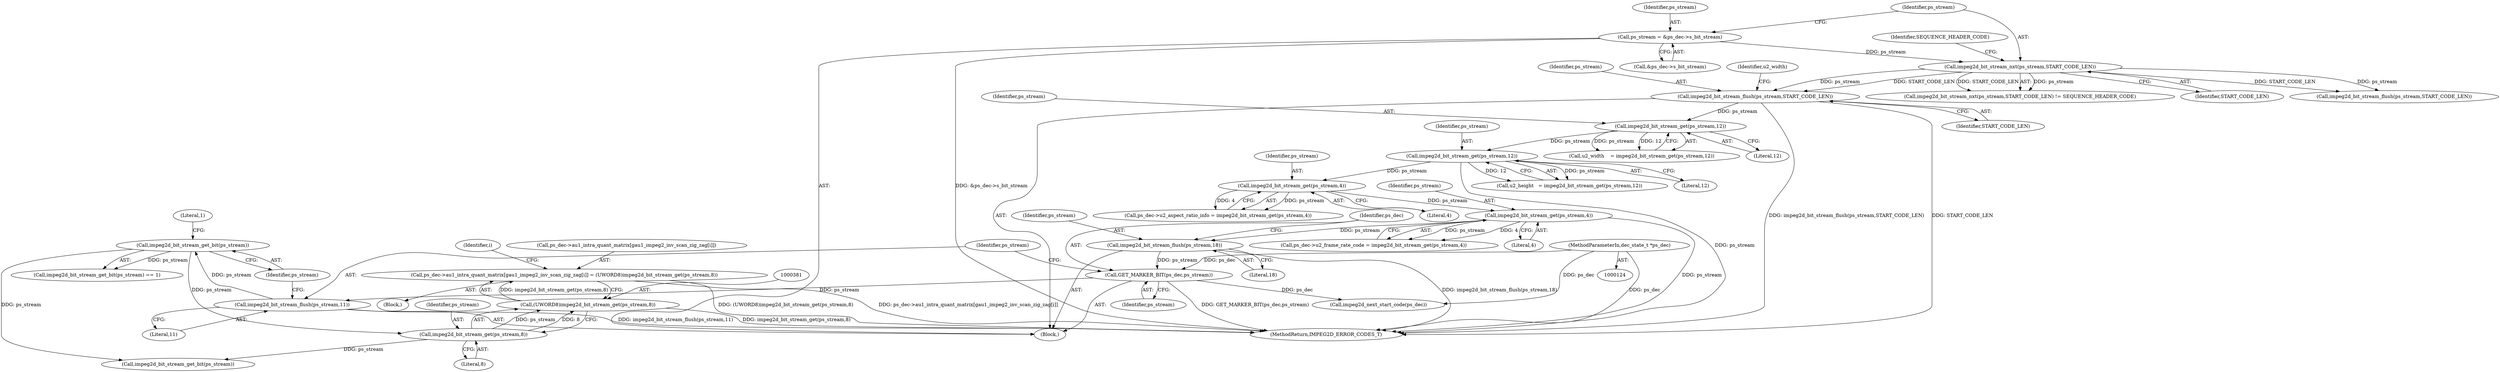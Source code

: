 digraph "0_Android_bef16671c891e16f25a7b174bc528eea109357be@array" {
"1000372" [label="(Call,ps_dec->au1_intra_quant_matrix[gau1_impeg2_inv_scan_zig_zag[i]] = (UWORD8)impeg2d_bit_stream_get(ps_stream,8))"];
"1000380" [label="(Call,(UWORD8)impeg2d_bit_stream_get(ps_stream,8))"];
"1000382" [label="(Call,impeg2d_bit_stream_get(ps_stream,8))"];
"1000357" [label="(Call,impeg2d_bit_stream_get_bit(ps_stream))"];
"1000352" [label="(Call,impeg2d_bit_stream_flush(ps_stream,11))"];
"1000349" [label="(Call,GET_MARKER_BIT(ps_dec,ps_stream))"];
"1000125" [label="(MethodParameterIn,dec_state_t *ps_dec)"];
"1000346" [label="(Call,impeg2d_bit_stream_flush(ps_stream,18))"];
"1000334" [label="(Call,impeg2d_bit_stream_get(ps_stream,4))"];
"1000327" [label="(Call,impeg2d_bit_stream_get(ps_stream,4))"];
"1000158" [label="(Call,impeg2d_bit_stream_get(ps_stream,12))"];
"1000153" [label="(Call,impeg2d_bit_stream_get(ps_stream,12))"];
"1000148" [label="(Call,impeg2d_bit_stream_flush(ps_stream,START_CODE_LEN))"];
"1000138" [label="(Call,impeg2d_bit_stream_nxt(ps_stream,START_CODE_LEN))"];
"1000128" [label="(Call,ps_stream = &ps_dec->s_bit_stream)"];
"1000347" [label="(Identifier,ps_stream)"];
"1000150" [label="(Identifier,START_CODE_LEN)"];
"1000137" [label="(Call,impeg2d_bit_stream_nxt(ps_stream,START_CODE_LEN) != SEQUENCE_HEADER_CODE)"];
"1000372" [label="(Call,ps_dec->au1_intra_quant_matrix[gau1_impeg2_inv_scan_zig_zag[i]] = (UWORD8)impeg2d_bit_stream_get(ps_stream,8))"];
"1000351" [label="(Identifier,ps_stream)"];
"1000149" [label="(Identifier,ps_stream)"];
"1000141" [label="(Identifier,SEQUENCE_HEADER_CODE)"];
"1000151" [label="(Call,u2_width    = impeg2d_bit_stream_get(ps_stream,12))"];
"1000126" [label="(Block,)"];
"1000160" [label="(Literal,12)"];
"1000153" [label="(Call,impeg2d_bit_stream_get(ps_stream,12))"];
"1000156" [label="(Call,u2_height   = impeg2d_bit_stream_get(ps_stream,12))"];
"1000129" [label="(Identifier,ps_stream)"];
"1000323" [label="(Call,ps_dec->u2_aspect_ratio_info = impeg2d_bit_stream_get(ps_stream,4))"];
"1000349" [label="(Call,GET_MARKER_BIT(ps_dec,ps_stream))"];
"1000330" [label="(Call,ps_dec->u2_frame_rate_code = impeg2d_bit_stream_get(ps_stream,4))"];
"1000327" [label="(Call,impeg2d_bit_stream_get(ps_stream,4))"];
"1000329" [label="(Literal,4)"];
"1000353" [label="(Identifier,ps_stream)"];
"1000370" [label="(Identifier,i)"];
"1000383" [label="(Identifier,ps_stream)"];
"1000152" [label="(Identifier,u2_width)"];
"1000373" [label="(Call,ps_dec->au1_intra_quant_matrix[gau1_impeg2_inv_scan_zig_zag[i]])"];
"1000380" [label="(Call,(UWORD8)impeg2d_bit_stream_get(ps_stream,8))"];
"1000356" [label="(Call,impeg2d_bit_stream_get_bit(ps_stream) == 1)"];
"1000139" [label="(Identifier,ps_stream)"];
"1000125" [label="(MethodParameterIn,dec_state_t *ps_dec)"];
"1000431" [label="(Call,impeg2d_next_start_code(ps_dec))"];
"1000159" [label="(Identifier,ps_stream)"];
"1000395" [label="(Call,impeg2d_bit_stream_get_bit(ps_stream))"];
"1000358" [label="(Identifier,ps_stream)"];
"1000335" [label="(Identifier,ps_stream)"];
"1000336" [label="(Literal,4)"];
"1000371" [label="(Block,)"];
"1000143" [label="(Call,impeg2d_bit_stream_flush(ps_stream,START_CODE_LEN))"];
"1000350" [label="(Identifier,ps_dec)"];
"1000359" [label="(Literal,1)"];
"1000384" [label="(Literal,8)"];
"1000148" [label="(Call,impeg2d_bit_stream_flush(ps_stream,START_CODE_LEN))"];
"1000155" [label="(Literal,12)"];
"1000128" [label="(Call,ps_stream = &ps_dec->s_bit_stream)"];
"1000437" [label="(MethodReturn,IMPEG2D_ERROR_CODES_T)"];
"1000352" [label="(Call,impeg2d_bit_stream_flush(ps_stream,11))"];
"1000328" [label="(Identifier,ps_stream)"];
"1000158" [label="(Call,impeg2d_bit_stream_get(ps_stream,12))"];
"1000354" [label="(Literal,11)"];
"1000138" [label="(Call,impeg2d_bit_stream_nxt(ps_stream,START_CODE_LEN))"];
"1000357" [label="(Call,impeg2d_bit_stream_get_bit(ps_stream))"];
"1000346" [label="(Call,impeg2d_bit_stream_flush(ps_stream,18))"];
"1000154" [label="(Identifier,ps_stream)"];
"1000140" [label="(Identifier,START_CODE_LEN)"];
"1000348" [label="(Literal,18)"];
"1000382" [label="(Call,impeg2d_bit_stream_get(ps_stream,8))"];
"1000334" [label="(Call,impeg2d_bit_stream_get(ps_stream,4))"];
"1000130" [label="(Call,&ps_dec->s_bit_stream)"];
"1000372" -> "1000371"  [label="AST: "];
"1000372" -> "1000380"  [label="CFG: "];
"1000373" -> "1000372"  [label="AST: "];
"1000380" -> "1000372"  [label="AST: "];
"1000370" -> "1000372"  [label="CFG: "];
"1000372" -> "1000437"  [label="DDG: (UWORD8)impeg2d_bit_stream_get(ps_stream,8)"];
"1000372" -> "1000437"  [label="DDG: ps_dec->au1_intra_quant_matrix[gau1_impeg2_inv_scan_zig_zag[i]]"];
"1000380" -> "1000372"  [label="DDG: impeg2d_bit_stream_get(ps_stream,8)"];
"1000380" -> "1000382"  [label="CFG: "];
"1000381" -> "1000380"  [label="AST: "];
"1000382" -> "1000380"  [label="AST: "];
"1000380" -> "1000437"  [label="DDG: impeg2d_bit_stream_get(ps_stream,8)"];
"1000382" -> "1000380"  [label="DDG: ps_stream"];
"1000382" -> "1000380"  [label="DDG: 8"];
"1000382" -> "1000384"  [label="CFG: "];
"1000383" -> "1000382"  [label="AST: "];
"1000384" -> "1000382"  [label="AST: "];
"1000357" -> "1000382"  [label="DDG: ps_stream"];
"1000382" -> "1000395"  [label="DDG: ps_stream"];
"1000357" -> "1000356"  [label="AST: "];
"1000357" -> "1000358"  [label="CFG: "];
"1000358" -> "1000357"  [label="AST: "];
"1000359" -> "1000357"  [label="CFG: "];
"1000357" -> "1000356"  [label="DDG: ps_stream"];
"1000352" -> "1000357"  [label="DDG: ps_stream"];
"1000357" -> "1000395"  [label="DDG: ps_stream"];
"1000352" -> "1000126"  [label="AST: "];
"1000352" -> "1000354"  [label="CFG: "];
"1000353" -> "1000352"  [label="AST: "];
"1000354" -> "1000352"  [label="AST: "];
"1000358" -> "1000352"  [label="CFG: "];
"1000352" -> "1000437"  [label="DDG: impeg2d_bit_stream_flush(ps_stream,11)"];
"1000349" -> "1000352"  [label="DDG: ps_stream"];
"1000349" -> "1000126"  [label="AST: "];
"1000349" -> "1000351"  [label="CFG: "];
"1000350" -> "1000349"  [label="AST: "];
"1000351" -> "1000349"  [label="AST: "];
"1000353" -> "1000349"  [label="CFG: "];
"1000349" -> "1000437"  [label="DDG: GET_MARKER_BIT(ps_dec,ps_stream)"];
"1000125" -> "1000349"  [label="DDG: ps_dec"];
"1000346" -> "1000349"  [label="DDG: ps_stream"];
"1000349" -> "1000431"  [label="DDG: ps_dec"];
"1000125" -> "1000124"  [label="AST: "];
"1000125" -> "1000437"  [label="DDG: ps_dec"];
"1000125" -> "1000431"  [label="DDG: ps_dec"];
"1000346" -> "1000126"  [label="AST: "];
"1000346" -> "1000348"  [label="CFG: "];
"1000347" -> "1000346"  [label="AST: "];
"1000348" -> "1000346"  [label="AST: "];
"1000350" -> "1000346"  [label="CFG: "];
"1000346" -> "1000437"  [label="DDG: impeg2d_bit_stream_flush(ps_stream,18)"];
"1000334" -> "1000346"  [label="DDG: ps_stream"];
"1000334" -> "1000330"  [label="AST: "];
"1000334" -> "1000336"  [label="CFG: "];
"1000335" -> "1000334"  [label="AST: "];
"1000336" -> "1000334"  [label="AST: "];
"1000330" -> "1000334"  [label="CFG: "];
"1000334" -> "1000437"  [label="DDG: ps_stream"];
"1000334" -> "1000330"  [label="DDG: ps_stream"];
"1000334" -> "1000330"  [label="DDG: 4"];
"1000327" -> "1000334"  [label="DDG: ps_stream"];
"1000327" -> "1000323"  [label="AST: "];
"1000327" -> "1000329"  [label="CFG: "];
"1000328" -> "1000327"  [label="AST: "];
"1000329" -> "1000327"  [label="AST: "];
"1000323" -> "1000327"  [label="CFG: "];
"1000327" -> "1000323"  [label="DDG: ps_stream"];
"1000327" -> "1000323"  [label="DDG: 4"];
"1000158" -> "1000327"  [label="DDG: ps_stream"];
"1000158" -> "1000156"  [label="AST: "];
"1000158" -> "1000160"  [label="CFG: "];
"1000159" -> "1000158"  [label="AST: "];
"1000160" -> "1000158"  [label="AST: "];
"1000156" -> "1000158"  [label="CFG: "];
"1000158" -> "1000437"  [label="DDG: ps_stream"];
"1000158" -> "1000156"  [label="DDG: ps_stream"];
"1000158" -> "1000156"  [label="DDG: 12"];
"1000153" -> "1000158"  [label="DDG: ps_stream"];
"1000153" -> "1000151"  [label="AST: "];
"1000153" -> "1000155"  [label="CFG: "];
"1000154" -> "1000153"  [label="AST: "];
"1000155" -> "1000153"  [label="AST: "];
"1000151" -> "1000153"  [label="CFG: "];
"1000153" -> "1000151"  [label="DDG: ps_stream"];
"1000153" -> "1000151"  [label="DDG: 12"];
"1000148" -> "1000153"  [label="DDG: ps_stream"];
"1000148" -> "1000126"  [label="AST: "];
"1000148" -> "1000150"  [label="CFG: "];
"1000149" -> "1000148"  [label="AST: "];
"1000150" -> "1000148"  [label="AST: "];
"1000152" -> "1000148"  [label="CFG: "];
"1000148" -> "1000437"  [label="DDG: impeg2d_bit_stream_flush(ps_stream,START_CODE_LEN)"];
"1000148" -> "1000437"  [label="DDG: START_CODE_LEN"];
"1000138" -> "1000148"  [label="DDG: ps_stream"];
"1000138" -> "1000148"  [label="DDG: START_CODE_LEN"];
"1000138" -> "1000137"  [label="AST: "];
"1000138" -> "1000140"  [label="CFG: "];
"1000139" -> "1000138"  [label="AST: "];
"1000140" -> "1000138"  [label="AST: "];
"1000141" -> "1000138"  [label="CFG: "];
"1000138" -> "1000137"  [label="DDG: ps_stream"];
"1000138" -> "1000137"  [label="DDG: START_CODE_LEN"];
"1000128" -> "1000138"  [label="DDG: ps_stream"];
"1000138" -> "1000143"  [label="DDG: ps_stream"];
"1000138" -> "1000143"  [label="DDG: START_CODE_LEN"];
"1000128" -> "1000126"  [label="AST: "];
"1000128" -> "1000130"  [label="CFG: "];
"1000129" -> "1000128"  [label="AST: "];
"1000130" -> "1000128"  [label="AST: "];
"1000139" -> "1000128"  [label="CFG: "];
"1000128" -> "1000437"  [label="DDG: &ps_dec->s_bit_stream"];
}
